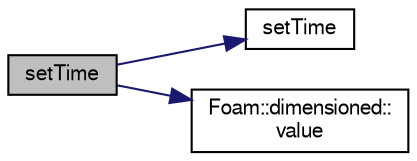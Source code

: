 digraph "setTime"
{
  bgcolor="transparent";
  edge [fontname="FreeSans",fontsize="10",labelfontname="FreeSans",labelfontsize="10"];
  node [fontname="FreeSans",fontsize="10",shape=record];
  rankdir="LR";
  Node32163 [label="setTime",height=0.2,width=0.4,color="black", fillcolor="grey75", style="filled", fontcolor="black"];
  Node32163 -> Node32164 [color="midnightblue",fontsize="10",style="solid",fontname="FreeSans"];
  Node32164 [label="setTime",height=0.2,width=0.4,color="black",URL="$a19511.html#a816df966b520a602e15efe7f91d6110a"];
  Node32163 -> Node32165 [color="midnightblue",fontsize="10",style="solid",fontname="FreeSans"];
  Node32165 [label="Foam::dimensioned::\lvalue",height=0.2,width=0.4,color="black",URL="$a26366.html#a7948200a26c85fc3a83ffa510a91d668",tooltip="Return const reference to value. "];
}
